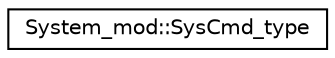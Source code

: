 digraph "Graphical Class Hierarchy"
{
 // LATEX_PDF_SIZE
  edge [fontname="Helvetica",fontsize="10",labelfontname="Helvetica",labelfontsize="10"];
  node [fontname="Helvetica",fontsize="10",shape=record];
  rankdir="LR";
  Node0 [label="System_mod::SysCmd_type",height=0.2,width=0.4,color="black", fillcolor="white", style="filled",URL="$structSystem__mod_1_1SysCmd__type.html",tooltip="The SysCmd_type class."];
}

